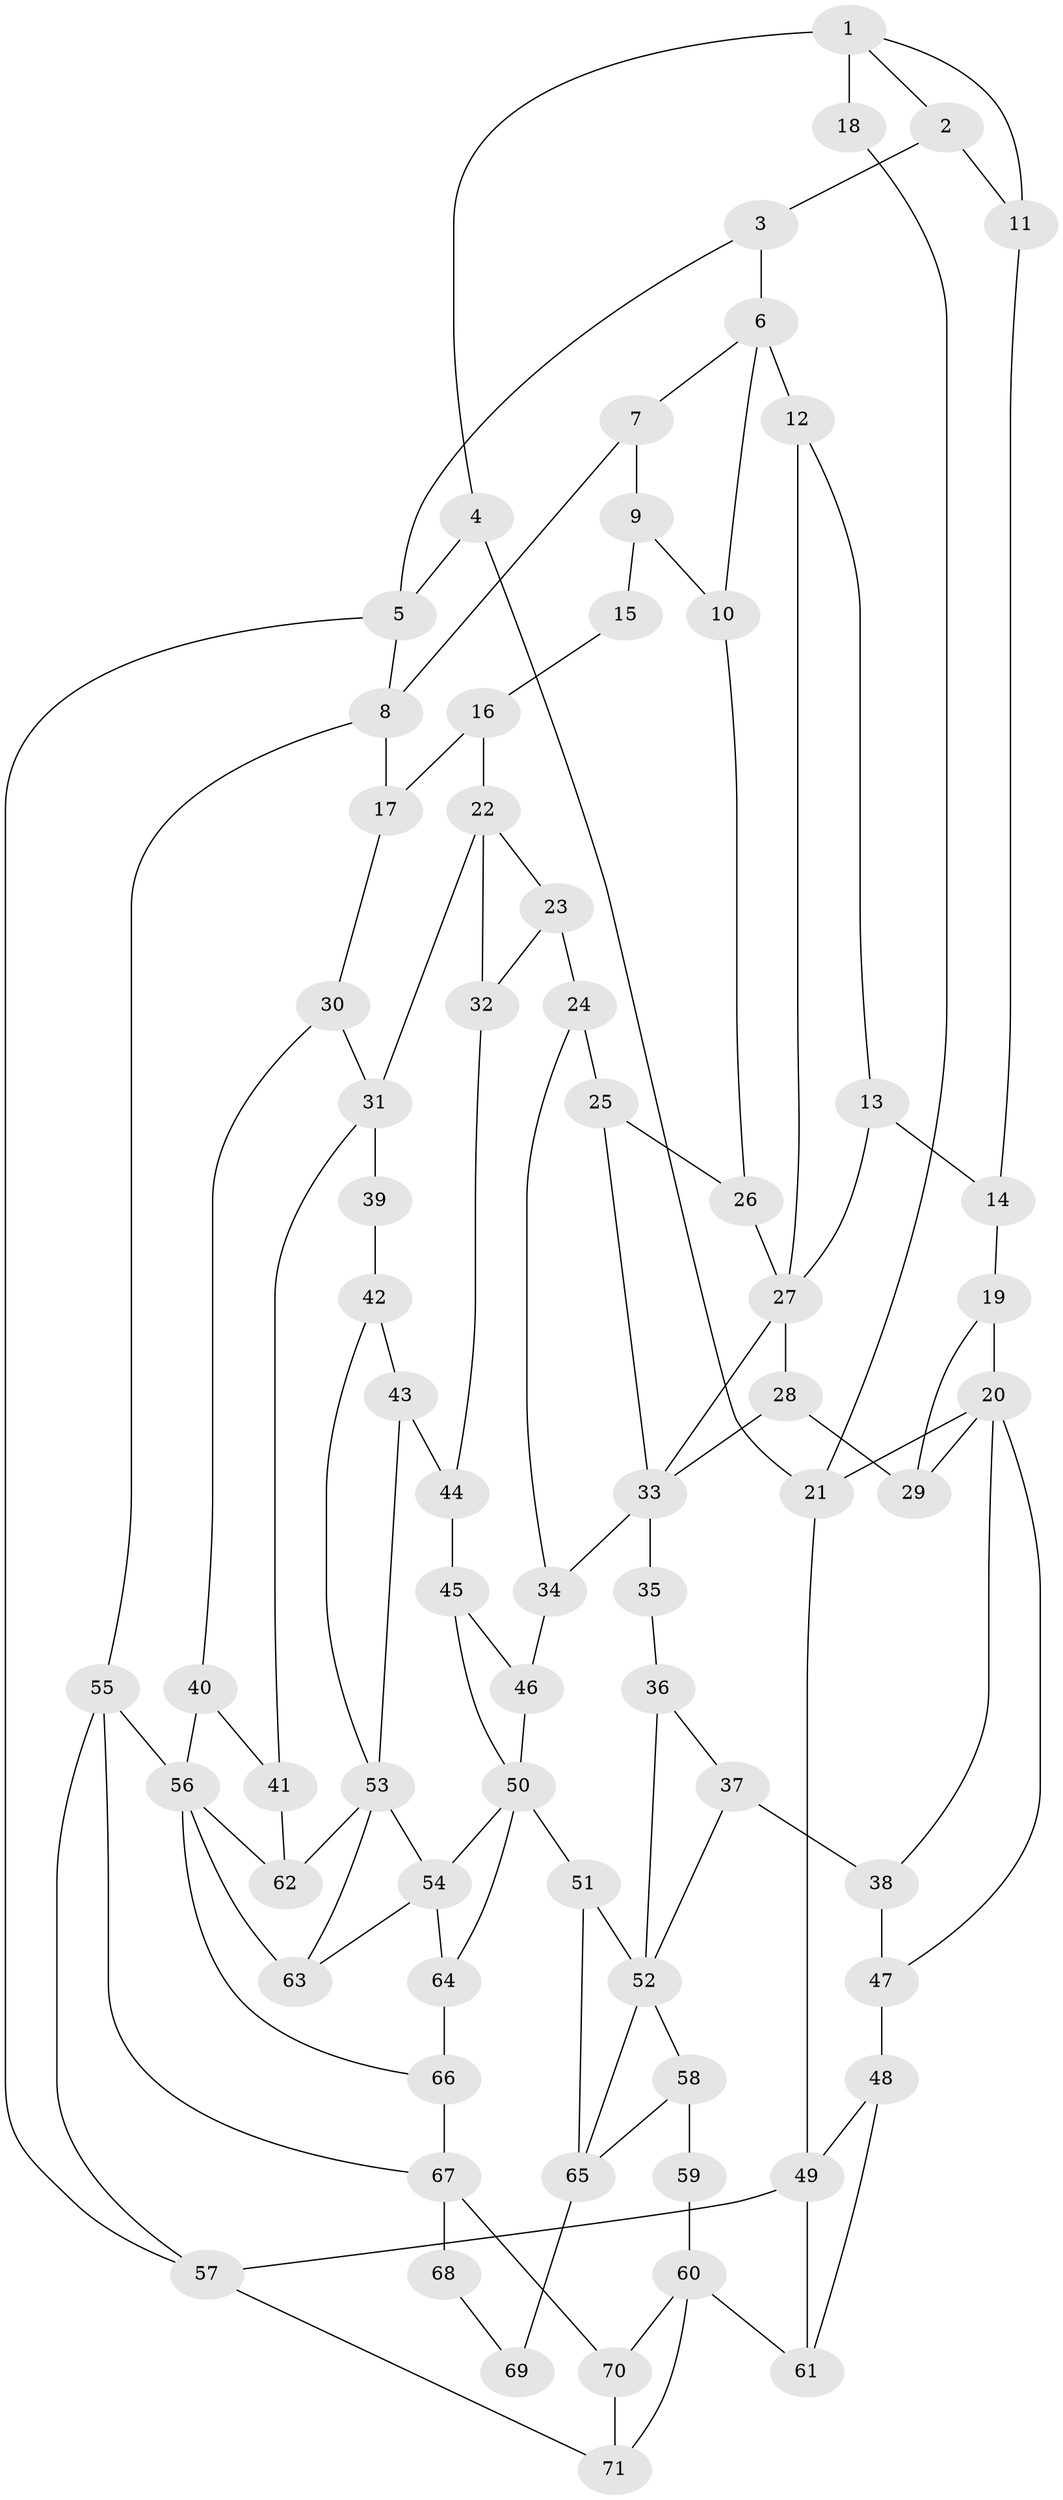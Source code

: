 // original degree distribution, {3: 0.014084507042253521, 4: 0.22535211267605634, 5: 0.5492957746478874, 6: 0.2112676056338028}
// Generated by graph-tools (version 1.1) at 2025/54/03/04/25 22:54:16]
// undirected, 71 vertices, 117 edges
graph export_dot {
  node [color=gray90,style=filled];
  1;
  2;
  3;
  4;
  5;
  6;
  7;
  8;
  9;
  10;
  11;
  12;
  13;
  14;
  15;
  16;
  17;
  18;
  19;
  20;
  21;
  22;
  23;
  24;
  25;
  26;
  27;
  28;
  29;
  30;
  31;
  32;
  33;
  34;
  35;
  36;
  37;
  38;
  39;
  40;
  41;
  42;
  43;
  44;
  45;
  46;
  47;
  48;
  49;
  50;
  51;
  52;
  53;
  54;
  55;
  56;
  57;
  58;
  59;
  60;
  61;
  62;
  63;
  64;
  65;
  66;
  67;
  68;
  69;
  70;
  71;
  1 -- 2 [weight=1.0];
  1 -- 4 [weight=1.0];
  1 -- 11 [weight=1.0];
  1 -- 18 [weight=2.0];
  2 -- 3 [weight=1.0];
  2 -- 11 [weight=1.0];
  3 -- 5 [weight=1.0];
  3 -- 6 [weight=2.0];
  4 -- 5 [weight=1.0];
  4 -- 21 [weight=1.0];
  5 -- 8 [weight=1.0];
  5 -- 57 [weight=1.0];
  6 -- 7 [weight=1.0];
  6 -- 10 [weight=1.0];
  6 -- 12 [weight=2.0];
  7 -- 8 [weight=1.0];
  7 -- 9 [weight=2.0];
  8 -- 17 [weight=1.0];
  8 -- 55 [weight=1.0];
  9 -- 10 [weight=2.0];
  9 -- 15 [weight=2.0];
  10 -- 26 [weight=1.0];
  11 -- 14 [weight=1.0];
  12 -- 13 [weight=1.0];
  12 -- 27 [weight=1.0];
  13 -- 14 [weight=1.0];
  13 -- 27 [weight=1.0];
  14 -- 19 [weight=1.0];
  15 -- 16 [weight=2.0];
  16 -- 17 [weight=1.0];
  16 -- 22 [weight=2.0];
  17 -- 30 [weight=1.0];
  18 -- 21 [weight=1.0];
  19 -- 20 [weight=1.0];
  19 -- 29 [weight=1.0];
  20 -- 21 [weight=2.0];
  20 -- 29 [weight=1.0];
  20 -- 38 [weight=1.0];
  20 -- 47 [weight=1.0];
  21 -- 49 [weight=1.0];
  22 -- 23 [weight=1.0];
  22 -- 31 [weight=2.0];
  22 -- 32 [weight=1.0];
  23 -- 24 [weight=1.0];
  23 -- 32 [weight=1.0];
  24 -- 25 [weight=1.0];
  24 -- 34 [weight=1.0];
  25 -- 26 [weight=1.0];
  25 -- 33 [weight=1.0];
  26 -- 27 [weight=1.0];
  27 -- 28 [weight=1.0];
  27 -- 33 [weight=1.0];
  28 -- 29 [weight=1.0];
  28 -- 33 [weight=1.0];
  30 -- 31 [weight=1.0];
  30 -- 40 [weight=1.0];
  31 -- 39 [weight=2.0];
  31 -- 41 [weight=1.0];
  32 -- 44 [weight=1.0];
  33 -- 34 [weight=1.0];
  33 -- 35 [weight=2.0];
  34 -- 46 [weight=1.0];
  35 -- 36 [weight=1.0];
  36 -- 37 [weight=1.0];
  36 -- 52 [weight=1.0];
  37 -- 38 [weight=1.0];
  37 -- 52 [weight=1.0];
  38 -- 47 [weight=1.0];
  39 -- 42 [weight=1.0];
  40 -- 41 [weight=1.0];
  40 -- 56 [weight=1.0];
  41 -- 62 [weight=1.0];
  42 -- 43 [weight=1.0];
  42 -- 53 [weight=1.0];
  43 -- 44 [weight=1.0];
  43 -- 53 [weight=1.0];
  44 -- 45 [weight=1.0];
  45 -- 46 [weight=1.0];
  45 -- 50 [weight=1.0];
  46 -- 50 [weight=1.0];
  47 -- 48 [weight=2.0];
  48 -- 49 [weight=2.0];
  48 -- 61 [weight=2.0];
  49 -- 57 [weight=1.0];
  49 -- 61 [weight=1.0];
  50 -- 51 [weight=2.0];
  50 -- 54 [weight=1.0];
  50 -- 64 [weight=1.0];
  51 -- 52 [weight=2.0];
  51 -- 65 [weight=1.0];
  52 -- 58 [weight=1.0];
  52 -- 65 [weight=1.0];
  53 -- 54 [weight=1.0];
  53 -- 62 [weight=2.0];
  53 -- 63 [weight=1.0];
  54 -- 63 [weight=1.0];
  54 -- 64 [weight=1.0];
  55 -- 56 [weight=1.0];
  55 -- 57 [weight=1.0];
  55 -- 67 [weight=1.0];
  56 -- 62 [weight=1.0];
  56 -- 63 [weight=2.0];
  56 -- 66 [weight=1.0];
  57 -- 71 [weight=1.0];
  58 -- 59 [weight=2.0];
  58 -- 65 [weight=2.0];
  59 -- 60 [weight=2.0];
  60 -- 61 [weight=2.0];
  60 -- 70 [weight=1.0];
  60 -- 71 [weight=1.0];
  64 -- 66 [weight=1.0];
  65 -- 69 [weight=2.0];
  66 -- 67 [weight=2.0];
  67 -- 68 [weight=2.0];
  67 -- 70 [weight=1.0];
  68 -- 69 [weight=1.0];
  70 -- 71 [weight=1.0];
}
